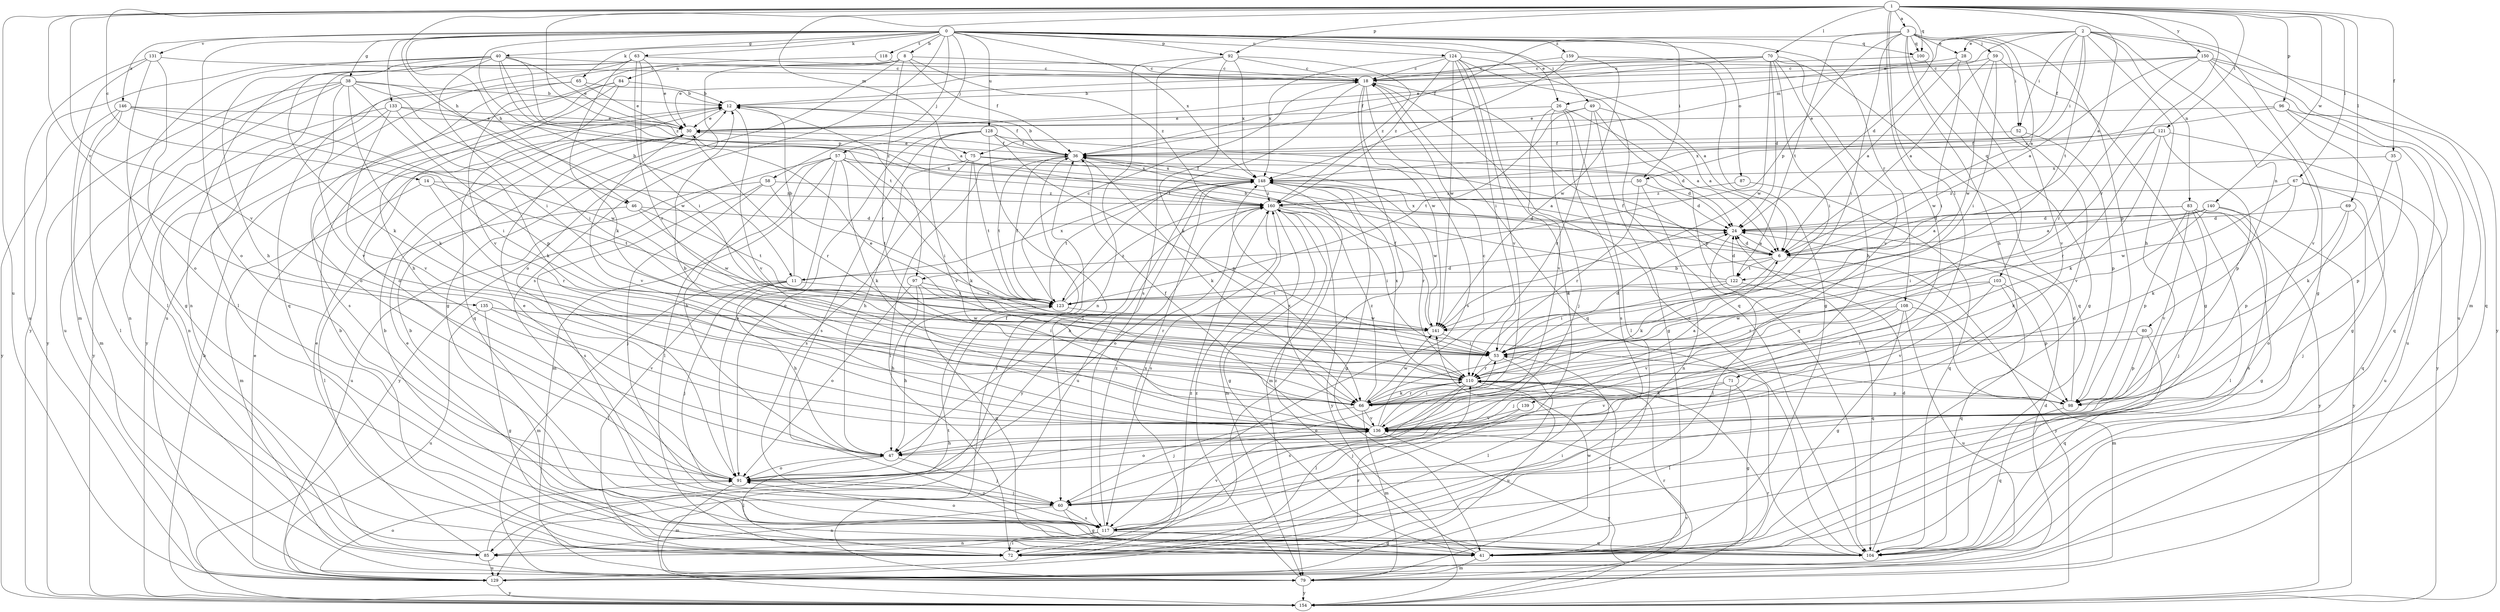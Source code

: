 strict digraph  {
0;
1;
2;
3;
6;
8;
11;
12;
14;
18;
24;
26;
28;
30;
35;
36;
38;
40;
41;
46;
47;
49;
50;
52;
53;
57;
58;
59;
60;
63;
65;
66;
67;
69;
70;
71;
72;
75;
79;
80;
83;
84;
85;
87;
91;
92;
96;
97;
98;
100;
103;
104;
108;
110;
117;
118;
121;
122;
123;
124;
128;
129;
131;
133;
135;
136;
139;
140;
141;
146;
148;
150;
154;
159;
160;
0 -> 8  [label=b];
0 -> 11  [label=b];
0 -> 26  [label=e];
0 -> 38  [label=g];
0 -> 40  [label=g];
0 -> 46  [label=h];
0 -> 49  [label=i];
0 -> 50  [label=i];
0 -> 57  [label=j];
0 -> 58  [label=j];
0 -> 63  [label=k];
0 -> 65  [label=k];
0 -> 87  [label=o];
0 -> 91  [label=o];
0 -> 92  [label=p];
0 -> 100  [label=q];
0 -> 108  [label=r];
0 -> 117  [label=s];
0 -> 118  [label=t];
0 -> 124  [label=u];
0 -> 128  [label=u];
0 -> 131  [label=v];
0 -> 133  [label=v];
0 -> 146  [label=x];
0 -> 148  [label=x];
0 -> 159  [label=z];
1 -> 3  [label=a];
1 -> 6  [label=a];
1 -> 14  [label=c];
1 -> 35  [label=f];
1 -> 46  [label=h];
1 -> 67  [label=l];
1 -> 69  [label=l];
1 -> 70  [label=l];
1 -> 71  [label=l];
1 -> 75  [label=m];
1 -> 92  [label=p];
1 -> 96  [label=p];
1 -> 97  [label=p];
1 -> 100  [label=q];
1 -> 110  [label=r];
1 -> 121  [label=t];
1 -> 129  [label=u];
1 -> 135  [label=v];
1 -> 136  [label=v];
1 -> 139  [label=w];
1 -> 140  [label=w];
1 -> 150  [label=y];
2 -> 26  [label=e];
2 -> 28  [label=e];
2 -> 36  [label=f];
2 -> 41  [label=g];
2 -> 47  [label=h];
2 -> 50  [label=i];
2 -> 52  [label=i];
2 -> 75  [label=m];
2 -> 79  [label=m];
2 -> 80  [label=n];
2 -> 83  [label=n];
2 -> 122  [label=t];
3 -> 6  [label=a];
3 -> 24  [label=d];
3 -> 28  [label=e];
3 -> 36  [label=f];
3 -> 47  [label=h];
3 -> 52  [label=i];
3 -> 53  [label=i];
3 -> 59  [label=j];
3 -> 97  [label=p];
3 -> 98  [label=p];
3 -> 100  [label=q];
3 -> 103  [label=q];
3 -> 122  [label=t];
6 -> 11  [label=b];
6 -> 24  [label=d];
6 -> 36  [label=f];
6 -> 66  [label=k];
6 -> 122  [label=t];
6 -> 154  [label=y];
8 -> 18  [label=c];
8 -> 36  [label=f];
8 -> 41  [label=g];
8 -> 84  [label=n];
8 -> 91  [label=o];
8 -> 110  [label=r];
8 -> 129  [label=u];
8 -> 160  [label=z];
11 -> 12  [label=b];
11 -> 47  [label=h];
11 -> 60  [label=j];
11 -> 72  [label=l];
11 -> 79  [label=m];
11 -> 123  [label=t];
11 -> 148  [label=x];
12 -> 30  [label=e];
12 -> 36  [label=f];
12 -> 136  [label=v];
14 -> 79  [label=m];
14 -> 110  [label=r];
14 -> 123  [label=t];
14 -> 160  [label=z];
18 -> 12  [label=b];
18 -> 72  [label=l];
18 -> 98  [label=p];
18 -> 104  [label=q];
18 -> 117  [label=s];
18 -> 123  [label=t];
18 -> 141  [label=w];
24 -> 6  [label=a];
24 -> 72  [label=l];
24 -> 148  [label=x];
26 -> 6  [label=a];
26 -> 30  [label=e];
26 -> 60  [label=j];
26 -> 72  [label=l];
26 -> 117  [label=s];
26 -> 136  [label=v];
28 -> 6  [label=a];
28 -> 18  [label=c];
28 -> 53  [label=i];
28 -> 136  [label=v];
30 -> 36  [label=f];
30 -> 110  [label=r];
30 -> 136  [label=v];
35 -> 66  [label=k];
35 -> 98  [label=p];
35 -> 148  [label=x];
36 -> 12  [label=b];
36 -> 30  [label=e];
36 -> 66  [label=k];
36 -> 72  [label=l];
36 -> 123  [label=t];
36 -> 148  [label=x];
38 -> 12  [label=b];
38 -> 53  [label=i];
38 -> 66  [label=k];
38 -> 85  [label=n];
38 -> 98  [label=p];
38 -> 129  [label=u];
38 -> 136  [label=v];
38 -> 141  [label=w];
38 -> 154  [label=y];
40 -> 6  [label=a];
40 -> 18  [label=c];
40 -> 30  [label=e];
40 -> 47  [label=h];
40 -> 53  [label=i];
40 -> 66  [label=k];
40 -> 72  [label=l];
40 -> 123  [label=t];
40 -> 154  [label=y];
40 -> 160  [label=z];
41 -> 12  [label=b];
41 -> 79  [label=m];
41 -> 110  [label=r];
41 -> 160  [label=z];
46 -> 24  [label=d];
46 -> 72  [label=l];
46 -> 123  [label=t];
46 -> 141  [label=w];
47 -> 60  [label=j];
47 -> 72  [label=l];
47 -> 91  [label=o];
49 -> 6  [label=a];
49 -> 30  [label=e];
49 -> 41  [label=g];
49 -> 104  [label=q];
49 -> 110  [label=r];
49 -> 123  [label=t];
50 -> 24  [label=d];
50 -> 85  [label=n];
50 -> 110  [label=r];
50 -> 160  [label=z];
52 -> 36  [label=f];
52 -> 98  [label=p];
52 -> 136  [label=v];
53 -> 24  [label=d];
53 -> 30  [label=e];
53 -> 72  [label=l];
53 -> 110  [label=r];
57 -> 6  [label=a];
57 -> 47  [label=h];
57 -> 53  [label=i];
57 -> 66  [label=k];
57 -> 72  [label=l];
57 -> 79  [label=m];
57 -> 91  [label=o];
57 -> 148  [label=x];
57 -> 154  [label=y];
58 -> 60  [label=j];
58 -> 117  [label=s];
58 -> 123  [label=t];
58 -> 129  [label=u];
58 -> 160  [label=z];
59 -> 6  [label=a];
59 -> 18  [label=c];
59 -> 41  [label=g];
59 -> 53  [label=i];
59 -> 141  [label=w];
60 -> 41  [label=g];
60 -> 85  [label=n];
60 -> 91  [label=o];
60 -> 117  [label=s];
63 -> 18  [label=c];
63 -> 30  [label=e];
63 -> 53  [label=i];
63 -> 66  [label=k];
63 -> 72  [label=l];
63 -> 85  [label=n];
63 -> 104  [label=q];
63 -> 110  [label=r];
65 -> 12  [label=b];
65 -> 30  [label=e];
65 -> 91  [label=o];
65 -> 154  [label=y];
66 -> 6  [label=a];
66 -> 60  [label=j];
66 -> 79  [label=m];
66 -> 110  [label=r];
66 -> 136  [label=v];
66 -> 141  [label=w];
66 -> 160  [label=z];
67 -> 66  [label=k];
67 -> 104  [label=q];
67 -> 129  [label=u];
67 -> 141  [label=w];
67 -> 160  [label=z];
69 -> 24  [label=d];
69 -> 60  [label=j];
69 -> 91  [label=o];
69 -> 98  [label=p];
70 -> 18  [label=c];
70 -> 24  [label=d];
70 -> 30  [label=e];
70 -> 36  [label=f];
70 -> 47  [label=h];
70 -> 53  [label=i];
70 -> 104  [label=q];
70 -> 136  [label=v];
70 -> 141  [label=w];
71 -> 41  [label=g];
71 -> 66  [label=k];
71 -> 72  [label=l];
71 -> 136  [label=v];
72 -> 12  [label=b];
72 -> 53  [label=i];
72 -> 148  [label=x];
75 -> 24  [label=d];
75 -> 47  [label=h];
75 -> 66  [label=k];
75 -> 117  [label=s];
75 -> 123  [label=t];
75 -> 148  [label=x];
79 -> 24  [label=d];
79 -> 36  [label=f];
79 -> 110  [label=r];
79 -> 141  [label=w];
79 -> 154  [label=y];
79 -> 160  [label=z];
80 -> 53  [label=i];
80 -> 98  [label=p];
80 -> 104  [label=q];
83 -> 6  [label=a];
83 -> 24  [label=d];
83 -> 41  [label=g];
83 -> 60  [label=j];
83 -> 72  [label=l];
83 -> 98  [label=p];
83 -> 136  [label=v];
83 -> 154  [label=y];
84 -> 12  [label=b];
84 -> 47  [label=h];
84 -> 91  [label=o];
84 -> 104  [label=q];
84 -> 117  [label=s];
85 -> 30  [label=e];
85 -> 123  [label=t];
85 -> 129  [label=u];
87 -> 104  [label=q];
87 -> 160  [label=z];
91 -> 30  [label=e];
91 -> 36  [label=f];
91 -> 60  [label=j];
91 -> 79  [label=m];
92 -> 18  [label=c];
92 -> 66  [label=k];
92 -> 85  [label=n];
92 -> 117  [label=s];
92 -> 148  [label=x];
92 -> 160  [label=z];
96 -> 30  [label=e];
96 -> 41  [label=g];
96 -> 104  [label=q];
96 -> 129  [label=u];
96 -> 148  [label=x];
97 -> 41  [label=g];
97 -> 47  [label=h];
97 -> 91  [label=o];
97 -> 110  [label=r];
97 -> 123  [label=t];
98 -> 24  [label=d];
98 -> 104  [label=q];
100 -> 12  [label=b];
100 -> 41  [label=g];
103 -> 98  [label=p];
103 -> 104  [label=q];
103 -> 110  [label=r];
103 -> 123  [label=t];
103 -> 136  [label=v];
104 -> 12  [label=b];
104 -> 18  [label=c];
104 -> 24  [label=d];
104 -> 30  [label=e];
108 -> 41  [label=g];
108 -> 60  [label=j];
108 -> 79  [label=m];
108 -> 129  [label=u];
108 -> 136  [label=v];
108 -> 141  [label=w];
110 -> 66  [label=k];
110 -> 72  [label=l];
110 -> 91  [label=o];
110 -> 98  [label=p];
110 -> 117  [label=s];
110 -> 129  [label=u];
110 -> 148  [label=x];
117 -> 41  [label=g];
117 -> 72  [label=l];
117 -> 85  [label=n];
117 -> 91  [label=o];
117 -> 104  [label=q];
117 -> 136  [label=v];
117 -> 160  [label=z];
118 -> 18  [label=c];
118 -> 136  [label=v];
121 -> 36  [label=f];
121 -> 66  [label=k];
121 -> 98  [label=p];
121 -> 110  [label=r];
121 -> 148  [label=x];
121 -> 154  [label=y];
122 -> 12  [label=b];
122 -> 24  [label=d];
122 -> 53  [label=i];
122 -> 104  [label=q];
122 -> 123  [label=t];
123 -> 18  [label=c];
123 -> 24  [label=d];
123 -> 36  [label=f];
123 -> 47  [label=h];
123 -> 141  [label=w];
123 -> 160  [label=z];
124 -> 6  [label=a];
124 -> 18  [label=c];
124 -> 53  [label=i];
124 -> 104  [label=q];
124 -> 117  [label=s];
124 -> 136  [label=v];
124 -> 141  [label=w];
124 -> 148  [label=x];
124 -> 160  [label=z];
128 -> 24  [label=d];
128 -> 36  [label=f];
128 -> 60  [label=j];
128 -> 91  [label=o];
128 -> 98  [label=p];
128 -> 117  [label=s];
128 -> 136  [label=v];
129 -> 30  [label=e];
129 -> 91  [label=o];
129 -> 110  [label=r];
129 -> 154  [label=y];
129 -> 160  [label=z];
131 -> 18  [label=c];
131 -> 41  [label=g];
131 -> 79  [label=m];
131 -> 91  [label=o];
131 -> 129  [label=u];
133 -> 30  [label=e];
133 -> 66  [label=k];
133 -> 85  [label=n];
133 -> 136  [label=v];
133 -> 154  [label=y];
133 -> 160  [label=z];
135 -> 41  [label=g];
135 -> 53  [label=i];
135 -> 129  [label=u];
135 -> 136  [label=v];
135 -> 141  [label=w];
136 -> 12  [label=b];
136 -> 18  [label=c];
136 -> 36  [label=f];
136 -> 47  [label=h];
136 -> 53  [label=i];
136 -> 91  [label=o];
136 -> 148  [label=x];
136 -> 154  [label=y];
139 -> 60  [label=j];
139 -> 136  [label=v];
140 -> 6  [label=a];
140 -> 24  [label=d];
140 -> 53  [label=i];
140 -> 66  [label=k];
140 -> 117  [label=s];
140 -> 154  [label=y];
141 -> 36  [label=f];
141 -> 53  [label=i];
146 -> 30  [label=e];
146 -> 53  [label=i];
146 -> 72  [label=l];
146 -> 79  [label=m];
146 -> 141  [label=w];
146 -> 154  [label=y];
148 -> 36  [label=f];
148 -> 41  [label=g];
148 -> 79  [label=m];
148 -> 110  [label=r];
148 -> 123  [label=t];
148 -> 129  [label=u];
148 -> 141  [label=w];
148 -> 154  [label=y];
148 -> 160  [label=z];
150 -> 6  [label=a];
150 -> 18  [label=c];
150 -> 30  [label=e];
150 -> 104  [label=q];
150 -> 110  [label=r];
150 -> 129  [label=u];
150 -> 136  [label=v];
150 -> 154  [label=y];
154 -> 12  [label=b];
154 -> 110  [label=r];
154 -> 136  [label=v];
159 -> 18  [label=c];
159 -> 41  [label=g];
159 -> 141  [label=w];
159 -> 148  [label=x];
160 -> 24  [label=d];
160 -> 41  [label=g];
160 -> 47  [label=h];
160 -> 53  [label=i];
160 -> 79  [label=m];
160 -> 91  [label=o];
160 -> 117  [label=s];
160 -> 154  [label=y];
}
